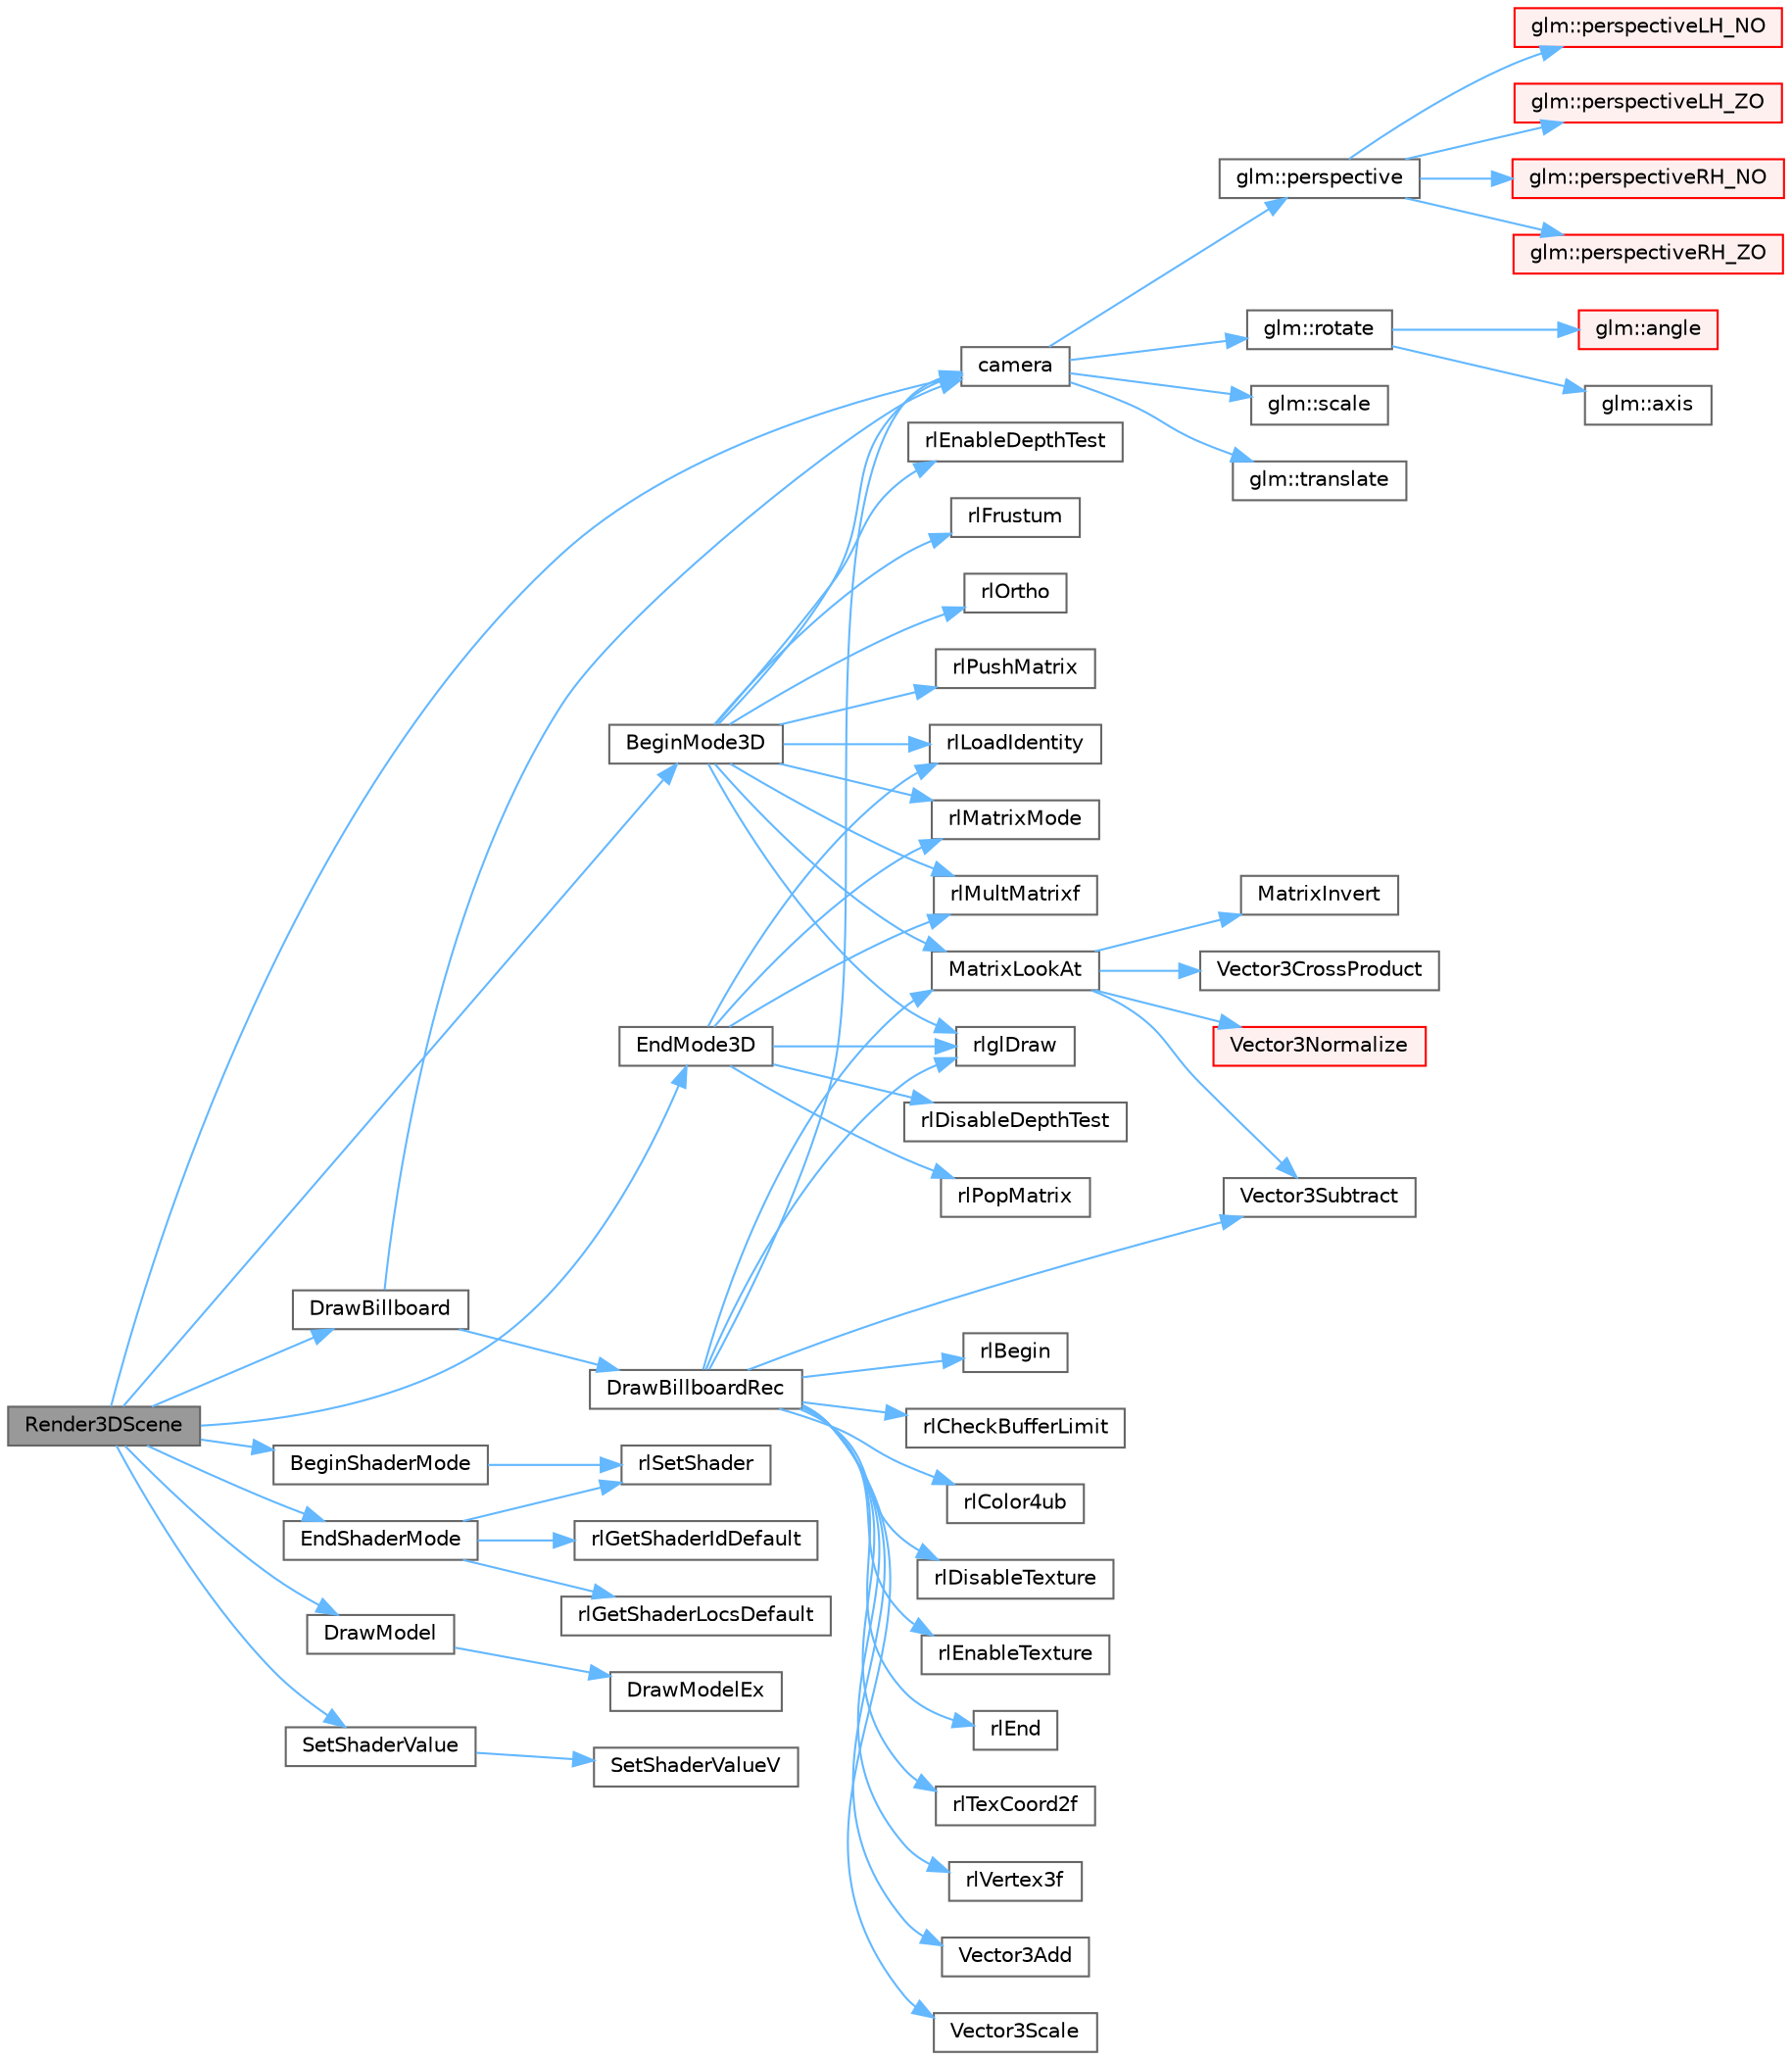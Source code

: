 digraph "Render3DScene"
{
 // LATEX_PDF_SIZE
  bgcolor="transparent";
  edge [fontname=Helvetica,fontsize=10,labelfontname=Helvetica,labelfontsize=10];
  node [fontname=Helvetica,fontsize=10,shape=box,height=0.2,width=0.4];
  rankdir="LR";
  Node1 [id="Node000001",label="Render3DScene",height=0.2,width=0.4,color="gray40", fillcolor="grey60", style="filled", fontcolor="black",tooltip=" "];
  Node1 -> Node2 [id="edge121_Node000001_Node000002",color="steelblue1",style="solid",tooltip=" "];
  Node2 [id="Node000002",label="BeginMode3D",height=0.2,width=0.4,color="grey40", fillcolor="white", style="filled",URL="$_old_2_classes_2lib_2rcore_8c.html#ac0458f5823cbb3e253d012f4386df71e",tooltip=" "];
  Node2 -> Node3 [id="edge122_Node000002_Node000003",color="steelblue1",style="solid",tooltip=" "];
  Node3 [id="Node000003",label="camera",height=0.2,width=0.4,color="grey40", fillcolor="white", style="filled",URL="$_classes_2lib_2glm_2test_2cmake_2test__find__glm_8cpp.html#a8f389d10179adf56cc907127d615c000",tooltip=" "];
  Node3 -> Node4 [id="edge123_Node000003_Node000004",color="steelblue1",style="solid",tooltip=" "];
  Node4 [id="Node000004",label="glm::perspective",height=0.2,width=0.4,color="grey40", fillcolor="white", style="filled",URL="$group__ext__matrix__clip__space.html#ga9e13be491fd69a438c8fda440cf0156e",tooltip=" "];
  Node4 -> Node5 [id="edge124_Node000004_Node000005",color="steelblue1",style="solid",tooltip=" "];
  Node5 [id="Node000005",label="glm::perspectiveLH_NO",height=0.2,width=0.4,color="red", fillcolor="#FFF0F0", style="filled",URL="$group__ext__matrix__clip__space.html#gaaf666c22f31e443004f2192706ef4fdc",tooltip=" "];
  Node4 -> Node7 [id="edge125_Node000004_Node000007",color="steelblue1",style="solid",tooltip=" "];
  Node7 [id="Node000007",label="glm::perspectiveLH_ZO",height=0.2,width=0.4,color="red", fillcolor="#FFF0F0", style="filled",URL="$group__ext__matrix__clip__space.html#ga947bfc6e136d0a6bc75b8a0fa10f568d",tooltip=" "];
  Node4 -> Node8 [id="edge126_Node000004_Node000008",color="steelblue1",style="solid",tooltip=" "];
  Node8 [id="Node000008",label="glm::perspectiveRH_NO",height=0.2,width=0.4,color="red", fillcolor="#FFF0F0", style="filled",URL="$group__ext__matrix__clip__space.html#ga68eacfaf3cbfbc7a5465a9a0e4701ce6",tooltip=" "];
  Node4 -> Node9 [id="edge127_Node000004_Node000009",color="steelblue1",style="solid",tooltip=" "];
  Node9 [id="Node000009",label="glm::perspectiveRH_ZO",height=0.2,width=0.4,color="red", fillcolor="#FFF0F0", style="filled",URL="$group__ext__matrix__clip__space.html#ga703204a33716e0eefc1a6ff383ab62ed",tooltip=" "];
  Node3 -> Node10 [id="edge128_Node000003_Node000010",color="steelblue1",style="solid",tooltip=" "];
  Node10 [id="Node000010",label="glm::rotate",height=0.2,width=0.4,color="grey40", fillcolor="white", style="filled",URL="$group__ext__matrix__transform.html#ga42613eb0c7deb5f5188fc159df6c8950",tooltip=" "];
  Node10 -> Node11 [id="edge129_Node000010_Node000011",color="steelblue1",style="solid",tooltip=" "];
  Node11 [id="Node000011",label="glm::angle",height=0.2,width=0.4,color="red", fillcolor="#FFF0F0", style="filled",URL="$group__ext__quaternion__trigonometric.html#ga8aa248b31d5ade470c87304df5eb7bd8",tooltip=" "];
  Node10 -> Node12 [id="edge130_Node000010_Node000012",color="steelblue1",style="solid",tooltip=" "];
  Node12 [id="Node000012",label="glm::axis",height=0.2,width=0.4,color="grey40", fillcolor="white", style="filled",URL="$group__ext__quaternion__trigonometric.html#gac2b65b953ea72827e172fc39035964a7",tooltip=" "];
  Node3 -> Node13 [id="edge131_Node000003_Node000013",color="steelblue1",style="solid",tooltip=" "];
  Node13 [id="Node000013",label="glm::scale",height=0.2,width=0.4,color="grey40", fillcolor="white", style="filled",URL="$group__ext__matrix__transform.html#gaae2f8b2080622b24b85e1096748599b6",tooltip=" "];
  Node3 -> Node14 [id="edge132_Node000003_Node000014",color="steelblue1",style="solid",tooltip=" "];
  Node14 [id="Node000014",label="glm::translate",height=0.2,width=0.4,color="grey40", fillcolor="white", style="filled",URL="$group__ext__matrix__transform.html#ga67d8473d6b293d1bb2b4eaf249795cab",tooltip=" "];
  Node2 -> Node15 [id="edge133_Node000002_Node000015",color="steelblue1",style="solid",tooltip=" "];
  Node15 [id="Node000015",label="MatrixLookAt",height=0.2,width=0.4,color="grey40", fillcolor="white", style="filled",URL="$_classes_2lib_2raylib_2src_2raymath_8h.html#aa5e02c87229c2497da3932b0e7340cd9",tooltip=" "];
  Node15 -> Node16 [id="edge134_Node000015_Node000016",color="steelblue1",style="solid",tooltip=" "];
  Node16 [id="Node000016",label="MatrixInvert",height=0.2,width=0.4,color="grey40", fillcolor="white", style="filled",URL="$_classes_2lib_2raylib_2src_2raymath_8h.html#a183096baaafa38f55e199d771aa30d25",tooltip=" "];
  Node15 -> Node17 [id="edge135_Node000015_Node000017",color="steelblue1",style="solid",tooltip=" "];
  Node17 [id="Node000017",label="Vector3CrossProduct",height=0.2,width=0.4,color="grey40", fillcolor="white", style="filled",URL="$_classes_2lib_2raylib_2src_2raymath_8h.html#a3bf0ab88b92ca0b1a80c570106e19ddb",tooltip=" "];
  Node15 -> Node18 [id="edge136_Node000015_Node000018",color="steelblue1",style="solid",tooltip=" "];
  Node18 [id="Node000018",label="Vector3Normalize",height=0.2,width=0.4,color="red", fillcolor="#FFF0F0", style="filled",URL="$_classes_2lib_2raylib_2src_2raymath_8h.html#ac5fa29124068e3254305bea68ec5da49",tooltip=" "];
  Node15 -> Node20 [id="edge137_Node000015_Node000020",color="steelblue1",style="solid",tooltip=" "];
  Node20 [id="Node000020",label="Vector3Subtract",height=0.2,width=0.4,color="grey40", fillcolor="white", style="filled",URL="$_classes_2lib_2raylib_2src_2raymath_8h.html#a62a5234e94fb75062e98c4733806fa0f",tooltip=" "];
  Node2 -> Node21 [id="edge138_Node000002_Node000021",color="steelblue1",style="solid",tooltip=" "];
  Node21 [id="Node000021",label="rlEnableDepthTest",height=0.2,width=0.4,color="grey40", fillcolor="white", style="filled",URL="$_classes_2lib_2raylib_2src_2rlgl_8h.html#ab8e711b97ce45977fd165b863d3dd037",tooltip=" "];
  Node2 -> Node22 [id="edge139_Node000002_Node000022",color="steelblue1",style="solid",tooltip=" "];
  Node22 [id="Node000022",label="rlFrustum",height=0.2,width=0.4,color="grey40", fillcolor="white", style="filled",URL="$_classes_2lib_2raylib_2src_2rlgl_8h.html#aa36ba56898e4eb7d450f6ba661652600",tooltip=" "];
  Node2 -> Node23 [id="edge140_Node000002_Node000023",color="steelblue1",style="solid",tooltip=" "];
  Node23 [id="Node000023",label="rlglDraw",height=0.2,width=0.4,color="grey40", fillcolor="white", style="filled",URL="$_classes_2lib_2raylib_2src_2rlgl_8h.html#a09c1d3b2838d4bc10deeb406acdeb2fe",tooltip=" "];
  Node2 -> Node24 [id="edge141_Node000002_Node000024",color="steelblue1",style="solid",tooltip=" "];
  Node24 [id="Node000024",label="rlLoadIdentity",height=0.2,width=0.4,color="grey40", fillcolor="white", style="filled",URL="$_classes_2lib_2raylib_2src_2rlgl_8h.html#a280a493bc43af375d22af8f127db3a7e",tooltip=" "];
  Node2 -> Node25 [id="edge142_Node000002_Node000025",color="steelblue1",style="solid",tooltip=" "];
  Node25 [id="Node000025",label="rlMatrixMode",height=0.2,width=0.4,color="grey40", fillcolor="white", style="filled",URL="$_classes_2lib_2raylib_2src_2rlgl_8h.html#af0b65875cce7839b869464b01af30ee5",tooltip=" "];
  Node2 -> Node26 [id="edge143_Node000002_Node000026",color="steelblue1",style="solid",tooltip=" "];
  Node26 [id="Node000026",label="rlMultMatrixf",height=0.2,width=0.4,color="grey40", fillcolor="white", style="filled",URL="$_classes_2lib_2raylib_2src_2rlgl_8h.html#a9ad2eb8e6ae2c1f1eab5b11e1808df13",tooltip=" "];
  Node2 -> Node27 [id="edge144_Node000002_Node000027",color="steelblue1",style="solid",tooltip=" "];
  Node27 [id="Node000027",label="rlOrtho",height=0.2,width=0.4,color="grey40", fillcolor="white", style="filled",URL="$_classes_2lib_2raylib_2src_2rlgl_8h.html#a511be6da60b5c021abab8c4ee162af2a",tooltip=" "];
  Node2 -> Node28 [id="edge145_Node000002_Node000028",color="steelblue1",style="solid",tooltip=" "];
  Node28 [id="Node000028",label="rlPushMatrix",height=0.2,width=0.4,color="grey40", fillcolor="white", style="filled",URL="$_classes_2lib_2raylib_2src_2rlgl_8h.html#a5f926caa45b57b3de67aa0afc2d2bb0e",tooltip=" "];
  Node1 -> Node29 [id="edge146_Node000001_Node000029",color="steelblue1",style="solid",tooltip=" "];
  Node29 [id="Node000029",label="BeginShaderMode",height=0.2,width=0.4,color="grey40", fillcolor="white", style="filled",URL="$_old_2_classes_2lib_2rcore_8c.html#a4e344e4afbaee0336b72ae266a507c8a",tooltip=" "];
  Node29 -> Node30 [id="edge147_Node000029_Node000030",color="steelblue1",style="solid",tooltip=" "];
  Node30 [id="Node000030",label="rlSetShader",height=0.2,width=0.4,color="grey40", fillcolor="white", style="filled",URL="$_classes_2lib_2rlgl_8h.html#abf72e1e53fc41a42d18fa7124677c4d4",tooltip=" "];
  Node1 -> Node3 [id="edge148_Node000001_Node000003",color="steelblue1",style="solid",tooltip=" "];
  Node1 -> Node31 [id="edge149_Node000001_Node000031",color="steelblue1",style="solid",tooltip=" "];
  Node31 [id="Node000031",label="DrawBillboard",height=0.2,width=0.4,color="grey40", fillcolor="white", style="filled",URL="$_old_2_classes_2lib_2rmodels_8c.html#a91c826f25f6c8c9dac2a170f2fa9f73e",tooltip=" "];
  Node31 -> Node3 [id="edge150_Node000031_Node000003",color="steelblue1",style="solid",tooltip=" "];
  Node31 -> Node32 [id="edge151_Node000031_Node000032",color="steelblue1",style="solid",tooltip=" "];
  Node32 [id="Node000032",label="DrawBillboardRec",height=0.2,width=0.4,color="grey40", fillcolor="white", style="filled",URL="$_classes_2lib_2raylib_2src_2models_8c.html#a74498df5d7e379ecfe9d9515d210783f",tooltip=" "];
  Node32 -> Node3 [id="edge152_Node000032_Node000003",color="steelblue1",style="solid",tooltip=" "];
  Node32 -> Node15 [id="edge153_Node000032_Node000015",color="steelblue1",style="solid",tooltip=" "];
  Node32 -> Node33 [id="edge154_Node000032_Node000033",color="steelblue1",style="solid",tooltip=" "];
  Node33 [id="Node000033",label="rlBegin",height=0.2,width=0.4,color="grey40", fillcolor="white", style="filled",URL="$_classes_2lib_2raylib_2src_2rlgl_8h.html#a9b5d5ccff4766025b1c4503f9abb958c",tooltip=" "];
  Node32 -> Node34 [id="edge155_Node000032_Node000034",color="steelblue1",style="solid",tooltip=" "];
  Node34 [id="Node000034",label="rlCheckBufferLimit",height=0.2,width=0.4,color="grey40", fillcolor="white", style="filled",URL="$_classes_2lib_2raylib_2src_2rlgl_8h.html#a10ce05e6d88610f0df12521f367e2621",tooltip=" "];
  Node32 -> Node35 [id="edge156_Node000032_Node000035",color="steelblue1",style="solid",tooltip=" "];
  Node35 [id="Node000035",label="rlColor4ub",height=0.2,width=0.4,color="grey40", fillcolor="white", style="filled",URL="$_classes_2lib_2raylib_2src_2rlgl_8h.html#acde23fe95db450a4e52a1032ce800a39",tooltip=" "];
  Node32 -> Node36 [id="edge157_Node000032_Node000036",color="steelblue1",style="solid",tooltip=" "];
  Node36 [id="Node000036",label="rlDisableTexture",height=0.2,width=0.4,color="grey40", fillcolor="white", style="filled",URL="$_classes_2lib_2raylib_2src_2rlgl_8h.html#a532bbface0899d06f6d74eff34052648",tooltip=" "];
  Node32 -> Node37 [id="edge158_Node000032_Node000037",color="steelblue1",style="solid",tooltip=" "];
  Node37 [id="Node000037",label="rlEnableTexture",height=0.2,width=0.4,color="grey40", fillcolor="white", style="filled",URL="$_classes_2lib_2raylib_2src_2rlgl_8h.html#a2bc666e0e22b25b1844f6018cbc5f962",tooltip=" "];
  Node32 -> Node38 [id="edge159_Node000032_Node000038",color="steelblue1",style="solid",tooltip=" "];
  Node38 [id="Node000038",label="rlEnd",height=0.2,width=0.4,color="grey40", fillcolor="white", style="filled",URL="$_classes_2lib_2raylib_2src_2rlgl_8h.html#a19048aba72ae93e44ba38ad39cbeea3c",tooltip=" "];
  Node32 -> Node23 [id="edge160_Node000032_Node000023",color="steelblue1",style="solid",tooltip=" "];
  Node32 -> Node39 [id="edge161_Node000032_Node000039",color="steelblue1",style="solid",tooltip=" "];
  Node39 [id="Node000039",label="rlTexCoord2f",height=0.2,width=0.4,color="grey40", fillcolor="white", style="filled",URL="$_classes_2lib_2raylib_2src_2rlgl_8h.html#aa68cc0d16f2e048156e0cc6053037ba3",tooltip=" "];
  Node32 -> Node40 [id="edge162_Node000032_Node000040",color="steelblue1",style="solid",tooltip=" "];
  Node40 [id="Node000040",label="rlVertex3f",height=0.2,width=0.4,color="grey40", fillcolor="white", style="filled",URL="$_classes_2lib_2raylib_2src_2rlgl_8h.html#a5912b8882c7a10ad020ecfbcc8850877",tooltip=" "];
  Node32 -> Node41 [id="edge163_Node000032_Node000041",color="steelblue1",style="solid",tooltip=" "];
  Node41 [id="Node000041",label="Vector3Add",height=0.2,width=0.4,color="grey40", fillcolor="white", style="filled",URL="$_classes_2lib_2raylib_2src_2raymath_8h.html#a37c5fd6c1eceec5444b159d928383fed",tooltip=" "];
  Node32 -> Node42 [id="edge164_Node000032_Node000042",color="steelblue1",style="solid",tooltip=" "];
  Node42 [id="Node000042",label="Vector3Scale",height=0.2,width=0.4,color="grey40", fillcolor="white", style="filled",URL="$_classes_2lib_2raylib_2src_2raymath_8h.html#a53cac3c57f3348e00ee8f02ecfd4e16b",tooltip=" "];
  Node32 -> Node20 [id="edge165_Node000032_Node000020",color="steelblue1",style="solid",tooltip=" "];
  Node1 -> Node43 [id="edge166_Node000001_Node000043",color="steelblue1",style="solid",tooltip=" "];
  Node43 [id="Node000043",label="DrawModel",height=0.2,width=0.4,color="grey40", fillcolor="white", style="filled",URL="$_old_2_classes_2lib_2rmodels_8c.html#aff56ce663ea66788261c4954eb3c9583",tooltip=" "];
  Node43 -> Node44 [id="edge167_Node000043_Node000044",color="steelblue1",style="solid",tooltip=" "];
  Node44 [id="Node000044",label="DrawModelEx",height=0.2,width=0.4,color="grey40", fillcolor="white", style="filled",URL="$_classes_2lib_2raylib_2src_2models_8c.html#a91f093c4c681657743c56e5c15bc71bc",tooltip=" "];
  Node1 -> Node45 [id="edge168_Node000001_Node000045",color="steelblue1",style="solid",tooltip=" "];
  Node45 [id="Node000045",label="EndMode3D",height=0.2,width=0.4,color="grey40", fillcolor="white", style="filled",URL="$_old_2_classes_2lib_2rcore_8c.html#abe148e06aaf22817ddc6d7525718a582",tooltip=" "];
  Node45 -> Node46 [id="edge169_Node000045_Node000046",color="steelblue1",style="solid",tooltip=" "];
  Node46 [id="Node000046",label="rlDisableDepthTest",height=0.2,width=0.4,color="grey40", fillcolor="white", style="filled",URL="$_classes_2lib_2raylib_2src_2rlgl_8h.html#af142a0ad52f53a96beab96e4fbc04f38",tooltip=" "];
  Node45 -> Node23 [id="edge170_Node000045_Node000023",color="steelblue1",style="solid",tooltip=" "];
  Node45 -> Node24 [id="edge171_Node000045_Node000024",color="steelblue1",style="solid",tooltip=" "];
  Node45 -> Node25 [id="edge172_Node000045_Node000025",color="steelblue1",style="solid",tooltip=" "];
  Node45 -> Node26 [id="edge173_Node000045_Node000026",color="steelblue1",style="solid",tooltip=" "];
  Node45 -> Node47 [id="edge174_Node000045_Node000047",color="steelblue1",style="solid",tooltip=" "];
  Node47 [id="Node000047",label="rlPopMatrix",height=0.2,width=0.4,color="grey40", fillcolor="white", style="filled",URL="$_classes_2lib_2raylib_2src_2rlgl_8h.html#ac957925e053ada7dc541bd4bedfecb9f",tooltip=" "];
  Node1 -> Node48 [id="edge175_Node000001_Node000048",color="steelblue1",style="solid",tooltip=" "];
  Node48 [id="Node000048",label="EndShaderMode",height=0.2,width=0.4,color="grey40", fillcolor="white", style="filled",URL="$_old_2_classes_2lib_2rcore_8c.html#aede028cb2f1bfe3d32c9436182ca9609",tooltip=" "];
  Node48 -> Node49 [id="edge176_Node000048_Node000049",color="steelblue1",style="solid",tooltip=" "];
  Node49 [id="Node000049",label="rlGetShaderIdDefault",height=0.2,width=0.4,color="grey40", fillcolor="white", style="filled",URL="$_classes_2lib_2rlgl_8h.html#a557867396363419c14cfc3451e290538",tooltip=" "];
  Node48 -> Node50 [id="edge177_Node000048_Node000050",color="steelblue1",style="solid",tooltip=" "];
  Node50 [id="Node000050",label="rlGetShaderLocsDefault",height=0.2,width=0.4,color="grey40", fillcolor="white", style="filled",URL="$_classes_2lib_2rlgl_8h.html#a00edc5e2d0d5ad15e5087186e8f1c0c6",tooltip=" "];
  Node48 -> Node30 [id="edge178_Node000048_Node000030",color="steelblue1",style="solid",tooltip=" "];
  Node1 -> Node51 [id="edge179_Node000001_Node000051",color="steelblue1",style="solid",tooltip=" "];
  Node51 [id="Node000051",label="SetShaderValue",height=0.2,width=0.4,color="grey40", fillcolor="white", style="filled",URL="$_old_2_classes_2lib_2rcore_8c.html#aba34274ac38be94d1fae858958471921",tooltip=" "];
  Node51 -> Node52 [id="edge180_Node000051_Node000052",color="steelblue1",style="solid",tooltip=" "];
  Node52 [id="Node000052",label="SetShaderValueV",height=0.2,width=0.4,color="grey40", fillcolor="white", style="filled",URL="$_classes_2lib_2rcore_8c.html#ab43611e3f43cf392be37c6bf6681b9b3",tooltip=" "];
}
